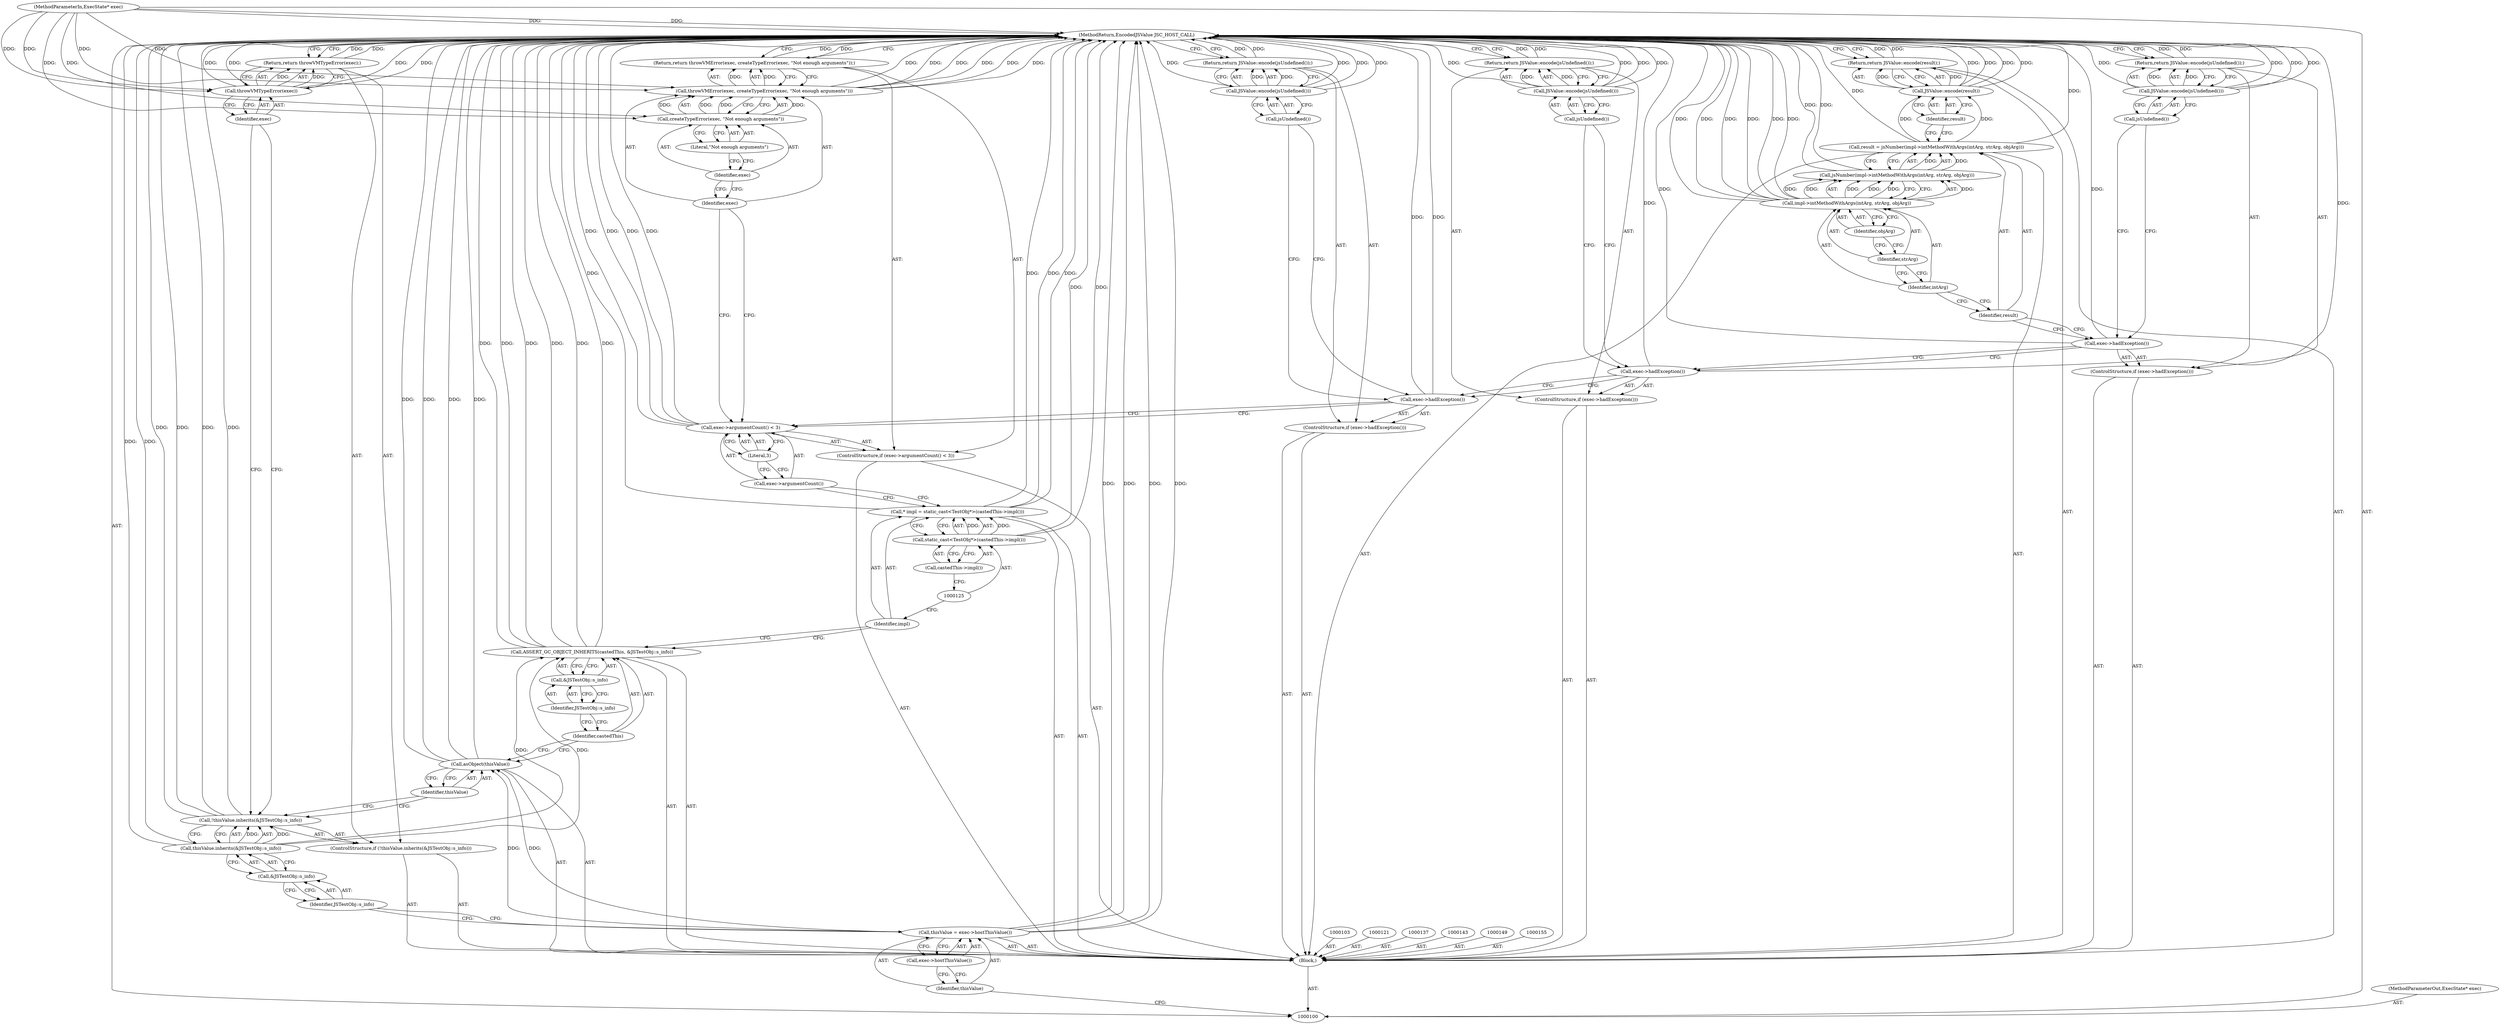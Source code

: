 digraph "1_Chrome_b944f670bb7a8a919daac497a4ea0536c954c201_31" {
"1000166" [label="(MethodReturn,EncodedJSValue JSC_HOST_CALL)"];
"1000101" [label="(MethodParameterIn,ExecState* exec)"];
"1000257" [label="(MethodParameterOut,ExecState* exec)"];
"1000132" [label="(Call,throwVMError(exec, createTypeError(exec, \"Not enough arguments\")))"];
"1000133" [label="(Identifier,exec)"];
"1000134" [label="(Call,createTypeError(exec, \"Not enough arguments\"))"];
"1000135" [label="(Identifier,exec)"];
"1000136" [label="(Literal,\"Not enough arguments\")"];
"1000131" [label="(Return,return throwVMError(exec, createTypeError(exec, \"Not enough arguments\"));)"];
"1000138" [label="(ControlStructure,if (exec->hadException()))"];
"1000139" [label="(Call,exec->hadException())"];
"1000141" [label="(Call,JSValue::encode(jsUndefined()))"];
"1000142" [label="(Call,jsUndefined())"];
"1000140" [label="(Return,return JSValue::encode(jsUndefined());)"];
"1000144" [label="(ControlStructure,if (exec->hadException()))"];
"1000145" [label="(Call,exec->hadException())"];
"1000147" [label="(Call,JSValue::encode(jsUndefined()))"];
"1000148" [label="(Call,jsUndefined())"];
"1000146" [label="(Return,return JSValue::encode(jsUndefined());)"];
"1000150" [label="(ControlStructure,if (exec->hadException()))"];
"1000151" [label="(Call,exec->hadException())"];
"1000153" [label="(Call,JSValue::encode(jsUndefined()))"];
"1000154" [label="(Call,jsUndefined())"];
"1000152" [label="(Return,return JSValue::encode(jsUndefined());)"];
"1000102" [label="(Block,)"];
"1000156" [label="(Call,result = jsNumber(impl->intMethodWithArgs(intArg, strArg, objArg)))"];
"1000157" [label="(Identifier,result)"];
"1000158" [label="(Call,jsNumber(impl->intMethodWithArgs(intArg, strArg, objArg)))"];
"1000159" [label="(Call,impl->intMethodWithArgs(intArg, strArg, objArg))"];
"1000160" [label="(Identifier,intArg)"];
"1000161" [label="(Identifier,strArg)"];
"1000162" [label="(Identifier,objArg)"];
"1000164" [label="(Call,JSValue::encode(result))"];
"1000165" [label="(Identifier,result)"];
"1000163" [label="(Return,return JSValue::encode(result);)"];
"1000104" [label="(Call,thisValue = exec->hostThisValue())"];
"1000105" [label="(Identifier,thisValue)"];
"1000106" [label="(Call,exec->hostThisValue())"];
"1000110" [label="(Call,&JSTestObj::s_info)"];
"1000111" [label="(Identifier,JSTestObj::s_info)"];
"1000107" [label="(ControlStructure,if (!thisValue.inherits(&JSTestObj::s_info)))"];
"1000108" [label="(Call,!thisValue.inherits(&JSTestObj::s_info))"];
"1000109" [label="(Call,thisValue.inherits(&JSTestObj::s_info))"];
"1000113" [label="(Call,throwVMTypeError(exec))"];
"1000114" [label="(Identifier,exec)"];
"1000112" [label="(Return,return throwVMTypeError(exec);)"];
"1000115" [label="(Call,asObject(thisValue))"];
"1000116" [label="(Identifier,thisValue)"];
"1000118" [label="(Identifier,castedThis)"];
"1000119" [label="(Call,&JSTestObj::s_info)"];
"1000120" [label="(Identifier,JSTestObj::s_info)"];
"1000117" [label="(Call,ASSERT_GC_OBJECT_INHERITS(castedThis, &JSTestObj::s_info))"];
"1000122" [label="(Call,* impl = static_cast<TestObj*>(castedThis->impl()))"];
"1000123" [label="(Identifier,impl)"];
"1000124" [label="(Call,static_cast<TestObj*>(castedThis->impl()))"];
"1000126" [label="(Call,castedThis->impl())"];
"1000130" [label="(Literal,3)"];
"1000127" [label="(ControlStructure,if (exec->argumentCount() < 3))"];
"1000128" [label="(Call,exec->argumentCount() < 3)"];
"1000129" [label="(Call,exec->argumentCount())"];
"1000166" -> "1000100"  [label="AST: "];
"1000166" -> "1000112"  [label="CFG: "];
"1000166" -> "1000131"  [label="CFG: "];
"1000166" -> "1000140"  [label="CFG: "];
"1000166" -> "1000146"  [label="CFG: "];
"1000166" -> "1000152"  [label="CFG: "];
"1000166" -> "1000163"  [label="CFG: "];
"1000152" -> "1000166"  [label="DDG: "];
"1000146" -> "1000166"  [label="DDG: "];
"1000131" -> "1000166"  [label="DDG: "];
"1000112" -> "1000166"  [label="DDG: "];
"1000140" -> "1000166"  [label="DDG: "];
"1000141" -> "1000166"  [label="DDG: "];
"1000141" -> "1000166"  [label="DDG: "];
"1000108" -> "1000166"  [label="DDG: "];
"1000108" -> "1000166"  [label="DDG: "];
"1000151" -> "1000166"  [label="DDG: "];
"1000104" -> "1000166"  [label="DDG: "];
"1000104" -> "1000166"  [label="DDG: "];
"1000115" -> "1000166"  [label="DDG: "];
"1000115" -> "1000166"  [label="DDG: "];
"1000147" -> "1000166"  [label="DDG: "];
"1000147" -> "1000166"  [label="DDG: "];
"1000153" -> "1000166"  [label="DDG: "];
"1000153" -> "1000166"  [label="DDG: "];
"1000117" -> "1000166"  [label="DDG: "];
"1000117" -> "1000166"  [label="DDG: "];
"1000117" -> "1000166"  [label="DDG: "];
"1000132" -> "1000166"  [label="DDG: "];
"1000132" -> "1000166"  [label="DDG: "];
"1000132" -> "1000166"  [label="DDG: "];
"1000159" -> "1000166"  [label="DDG: "];
"1000159" -> "1000166"  [label="DDG: "];
"1000159" -> "1000166"  [label="DDG: "];
"1000158" -> "1000166"  [label="DDG: "];
"1000164" -> "1000166"  [label="DDG: "];
"1000164" -> "1000166"  [label="DDG: "];
"1000124" -> "1000166"  [label="DDG: "];
"1000113" -> "1000166"  [label="DDG: "];
"1000113" -> "1000166"  [label="DDG: "];
"1000122" -> "1000166"  [label="DDG: "];
"1000122" -> "1000166"  [label="DDG: "];
"1000139" -> "1000166"  [label="DDG: "];
"1000128" -> "1000166"  [label="DDG: "];
"1000128" -> "1000166"  [label="DDG: "];
"1000156" -> "1000166"  [label="DDG: "];
"1000101" -> "1000166"  [label="DDG: "];
"1000109" -> "1000166"  [label="DDG: "];
"1000145" -> "1000166"  [label="DDG: "];
"1000163" -> "1000166"  [label="DDG: "];
"1000101" -> "1000100"  [label="AST: "];
"1000101" -> "1000166"  [label="DDG: "];
"1000101" -> "1000113"  [label="DDG: "];
"1000101" -> "1000132"  [label="DDG: "];
"1000101" -> "1000134"  [label="DDG: "];
"1000257" -> "1000100"  [label="AST: "];
"1000132" -> "1000131"  [label="AST: "];
"1000132" -> "1000134"  [label="CFG: "];
"1000133" -> "1000132"  [label="AST: "];
"1000134" -> "1000132"  [label="AST: "];
"1000131" -> "1000132"  [label="CFG: "];
"1000132" -> "1000166"  [label="DDG: "];
"1000132" -> "1000166"  [label="DDG: "];
"1000132" -> "1000166"  [label="DDG: "];
"1000132" -> "1000131"  [label="DDG: "];
"1000134" -> "1000132"  [label="DDG: "];
"1000134" -> "1000132"  [label="DDG: "];
"1000101" -> "1000132"  [label="DDG: "];
"1000133" -> "1000132"  [label="AST: "];
"1000133" -> "1000128"  [label="CFG: "];
"1000135" -> "1000133"  [label="CFG: "];
"1000134" -> "1000132"  [label="AST: "];
"1000134" -> "1000136"  [label="CFG: "];
"1000135" -> "1000134"  [label="AST: "];
"1000136" -> "1000134"  [label="AST: "];
"1000132" -> "1000134"  [label="CFG: "];
"1000134" -> "1000132"  [label="DDG: "];
"1000134" -> "1000132"  [label="DDG: "];
"1000101" -> "1000134"  [label="DDG: "];
"1000135" -> "1000134"  [label="AST: "];
"1000135" -> "1000133"  [label="CFG: "];
"1000136" -> "1000135"  [label="CFG: "];
"1000136" -> "1000134"  [label="AST: "];
"1000136" -> "1000135"  [label="CFG: "];
"1000134" -> "1000136"  [label="CFG: "];
"1000131" -> "1000127"  [label="AST: "];
"1000131" -> "1000132"  [label="CFG: "];
"1000132" -> "1000131"  [label="AST: "];
"1000166" -> "1000131"  [label="CFG: "];
"1000131" -> "1000166"  [label="DDG: "];
"1000132" -> "1000131"  [label="DDG: "];
"1000138" -> "1000102"  [label="AST: "];
"1000139" -> "1000138"  [label="AST: "];
"1000140" -> "1000138"  [label="AST: "];
"1000139" -> "1000138"  [label="AST: "];
"1000139" -> "1000128"  [label="CFG: "];
"1000142" -> "1000139"  [label="CFG: "];
"1000145" -> "1000139"  [label="CFG: "];
"1000139" -> "1000166"  [label="DDG: "];
"1000141" -> "1000140"  [label="AST: "];
"1000141" -> "1000142"  [label="CFG: "];
"1000142" -> "1000141"  [label="AST: "];
"1000140" -> "1000141"  [label="CFG: "];
"1000141" -> "1000166"  [label="DDG: "];
"1000141" -> "1000166"  [label="DDG: "];
"1000141" -> "1000140"  [label="DDG: "];
"1000142" -> "1000141"  [label="AST: "];
"1000142" -> "1000139"  [label="CFG: "];
"1000141" -> "1000142"  [label="CFG: "];
"1000140" -> "1000138"  [label="AST: "];
"1000140" -> "1000141"  [label="CFG: "];
"1000141" -> "1000140"  [label="AST: "];
"1000166" -> "1000140"  [label="CFG: "];
"1000140" -> "1000166"  [label="DDG: "];
"1000141" -> "1000140"  [label="DDG: "];
"1000144" -> "1000102"  [label="AST: "];
"1000145" -> "1000144"  [label="AST: "];
"1000146" -> "1000144"  [label="AST: "];
"1000145" -> "1000144"  [label="AST: "];
"1000145" -> "1000139"  [label="CFG: "];
"1000148" -> "1000145"  [label="CFG: "];
"1000151" -> "1000145"  [label="CFG: "];
"1000145" -> "1000166"  [label="DDG: "];
"1000147" -> "1000146"  [label="AST: "];
"1000147" -> "1000148"  [label="CFG: "];
"1000148" -> "1000147"  [label="AST: "];
"1000146" -> "1000147"  [label="CFG: "];
"1000147" -> "1000166"  [label="DDG: "];
"1000147" -> "1000166"  [label="DDG: "];
"1000147" -> "1000146"  [label="DDG: "];
"1000148" -> "1000147"  [label="AST: "];
"1000148" -> "1000145"  [label="CFG: "];
"1000147" -> "1000148"  [label="CFG: "];
"1000146" -> "1000144"  [label="AST: "];
"1000146" -> "1000147"  [label="CFG: "];
"1000147" -> "1000146"  [label="AST: "];
"1000166" -> "1000146"  [label="CFG: "];
"1000146" -> "1000166"  [label="DDG: "];
"1000147" -> "1000146"  [label="DDG: "];
"1000150" -> "1000102"  [label="AST: "];
"1000151" -> "1000150"  [label="AST: "];
"1000152" -> "1000150"  [label="AST: "];
"1000151" -> "1000150"  [label="AST: "];
"1000151" -> "1000145"  [label="CFG: "];
"1000154" -> "1000151"  [label="CFG: "];
"1000157" -> "1000151"  [label="CFG: "];
"1000151" -> "1000166"  [label="DDG: "];
"1000153" -> "1000152"  [label="AST: "];
"1000153" -> "1000154"  [label="CFG: "];
"1000154" -> "1000153"  [label="AST: "];
"1000152" -> "1000153"  [label="CFG: "];
"1000153" -> "1000166"  [label="DDG: "];
"1000153" -> "1000166"  [label="DDG: "];
"1000153" -> "1000152"  [label="DDG: "];
"1000154" -> "1000153"  [label="AST: "];
"1000154" -> "1000151"  [label="CFG: "];
"1000153" -> "1000154"  [label="CFG: "];
"1000152" -> "1000150"  [label="AST: "];
"1000152" -> "1000153"  [label="CFG: "];
"1000153" -> "1000152"  [label="AST: "];
"1000166" -> "1000152"  [label="CFG: "];
"1000152" -> "1000166"  [label="DDG: "];
"1000153" -> "1000152"  [label="DDG: "];
"1000102" -> "1000100"  [label="AST: "];
"1000103" -> "1000102"  [label="AST: "];
"1000104" -> "1000102"  [label="AST: "];
"1000107" -> "1000102"  [label="AST: "];
"1000115" -> "1000102"  [label="AST: "];
"1000117" -> "1000102"  [label="AST: "];
"1000121" -> "1000102"  [label="AST: "];
"1000122" -> "1000102"  [label="AST: "];
"1000127" -> "1000102"  [label="AST: "];
"1000137" -> "1000102"  [label="AST: "];
"1000138" -> "1000102"  [label="AST: "];
"1000143" -> "1000102"  [label="AST: "];
"1000144" -> "1000102"  [label="AST: "];
"1000149" -> "1000102"  [label="AST: "];
"1000150" -> "1000102"  [label="AST: "];
"1000155" -> "1000102"  [label="AST: "];
"1000156" -> "1000102"  [label="AST: "];
"1000163" -> "1000102"  [label="AST: "];
"1000156" -> "1000102"  [label="AST: "];
"1000156" -> "1000158"  [label="CFG: "];
"1000157" -> "1000156"  [label="AST: "];
"1000158" -> "1000156"  [label="AST: "];
"1000165" -> "1000156"  [label="CFG: "];
"1000156" -> "1000166"  [label="DDG: "];
"1000158" -> "1000156"  [label="DDG: "];
"1000156" -> "1000164"  [label="DDG: "];
"1000157" -> "1000156"  [label="AST: "];
"1000157" -> "1000151"  [label="CFG: "];
"1000160" -> "1000157"  [label="CFG: "];
"1000158" -> "1000156"  [label="AST: "];
"1000158" -> "1000159"  [label="CFG: "];
"1000159" -> "1000158"  [label="AST: "];
"1000156" -> "1000158"  [label="CFG: "];
"1000158" -> "1000166"  [label="DDG: "];
"1000158" -> "1000156"  [label="DDG: "];
"1000159" -> "1000158"  [label="DDG: "];
"1000159" -> "1000158"  [label="DDG: "];
"1000159" -> "1000158"  [label="DDG: "];
"1000159" -> "1000158"  [label="AST: "];
"1000159" -> "1000162"  [label="CFG: "];
"1000160" -> "1000159"  [label="AST: "];
"1000161" -> "1000159"  [label="AST: "];
"1000162" -> "1000159"  [label="AST: "];
"1000158" -> "1000159"  [label="CFG: "];
"1000159" -> "1000166"  [label="DDG: "];
"1000159" -> "1000166"  [label="DDG: "];
"1000159" -> "1000166"  [label="DDG: "];
"1000159" -> "1000158"  [label="DDG: "];
"1000159" -> "1000158"  [label="DDG: "];
"1000159" -> "1000158"  [label="DDG: "];
"1000160" -> "1000159"  [label="AST: "];
"1000160" -> "1000157"  [label="CFG: "];
"1000161" -> "1000160"  [label="CFG: "];
"1000161" -> "1000159"  [label="AST: "];
"1000161" -> "1000160"  [label="CFG: "];
"1000162" -> "1000161"  [label="CFG: "];
"1000162" -> "1000159"  [label="AST: "];
"1000162" -> "1000161"  [label="CFG: "];
"1000159" -> "1000162"  [label="CFG: "];
"1000164" -> "1000163"  [label="AST: "];
"1000164" -> "1000165"  [label="CFG: "];
"1000165" -> "1000164"  [label="AST: "];
"1000163" -> "1000164"  [label="CFG: "];
"1000164" -> "1000166"  [label="DDG: "];
"1000164" -> "1000166"  [label="DDG: "];
"1000164" -> "1000163"  [label="DDG: "];
"1000156" -> "1000164"  [label="DDG: "];
"1000165" -> "1000164"  [label="AST: "];
"1000165" -> "1000156"  [label="CFG: "];
"1000164" -> "1000165"  [label="CFG: "];
"1000163" -> "1000102"  [label="AST: "];
"1000163" -> "1000164"  [label="CFG: "];
"1000164" -> "1000163"  [label="AST: "];
"1000166" -> "1000163"  [label="CFG: "];
"1000163" -> "1000166"  [label="DDG: "];
"1000164" -> "1000163"  [label="DDG: "];
"1000104" -> "1000102"  [label="AST: "];
"1000104" -> "1000106"  [label="CFG: "];
"1000105" -> "1000104"  [label="AST: "];
"1000106" -> "1000104"  [label="AST: "];
"1000111" -> "1000104"  [label="CFG: "];
"1000104" -> "1000166"  [label="DDG: "];
"1000104" -> "1000166"  [label="DDG: "];
"1000104" -> "1000115"  [label="DDG: "];
"1000105" -> "1000104"  [label="AST: "];
"1000105" -> "1000100"  [label="CFG: "];
"1000106" -> "1000105"  [label="CFG: "];
"1000106" -> "1000104"  [label="AST: "];
"1000106" -> "1000105"  [label="CFG: "];
"1000104" -> "1000106"  [label="CFG: "];
"1000110" -> "1000109"  [label="AST: "];
"1000110" -> "1000111"  [label="CFG: "];
"1000111" -> "1000110"  [label="AST: "];
"1000109" -> "1000110"  [label="CFG: "];
"1000111" -> "1000110"  [label="AST: "];
"1000111" -> "1000104"  [label="CFG: "];
"1000110" -> "1000111"  [label="CFG: "];
"1000107" -> "1000102"  [label="AST: "];
"1000108" -> "1000107"  [label="AST: "];
"1000112" -> "1000107"  [label="AST: "];
"1000108" -> "1000107"  [label="AST: "];
"1000108" -> "1000109"  [label="CFG: "];
"1000109" -> "1000108"  [label="AST: "];
"1000114" -> "1000108"  [label="CFG: "];
"1000116" -> "1000108"  [label="CFG: "];
"1000108" -> "1000166"  [label="DDG: "];
"1000108" -> "1000166"  [label="DDG: "];
"1000109" -> "1000108"  [label="DDG: "];
"1000109" -> "1000108"  [label="AST: "];
"1000109" -> "1000110"  [label="CFG: "];
"1000110" -> "1000109"  [label="AST: "];
"1000108" -> "1000109"  [label="CFG: "];
"1000109" -> "1000166"  [label="DDG: "];
"1000109" -> "1000108"  [label="DDG: "];
"1000109" -> "1000117"  [label="DDG: "];
"1000113" -> "1000112"  [label="AST: "];
"1000113" -> "1000114"  [label="CFG: "];
"1000114" -> "1000113"  [label="AST: "];
"1000112" -> "1000113"  [label="CFG: "];
"1000113" -> "1000166"  [label="DDG: "];
"1000113" -> "1000166"  [label="DDG: "];
"1000113" -> "1000112"  [label="DDG: "];
"1000101" -> "1000113"  [label="DDG: "];
"1000114" -> "1000113"  [label="AST: "];
"1000114" -> "1000108"  [label="CFG: "];
"1000113" -> "1000114"  [label="CFG: "];
"1000112" -> "1000107"  [label="AST: "];
"1000112" -> "1000113"  [label="CFG: "];
"1000113" -> "1000112"  [label="AST: "];
"1000166" -> "1000112"  [label="CFG: "];
"1000112" -> "1000166"  [label="DDG: "];
"1000113" -> "1000112"  [label="DDG: "];
"1000115" -> "1000102"  [label="AST: "];
"1000115" -> "1000116"  [label="CFG: "];
"1000116" -> "1000115"  [label="AST: "];
"1000118" -> "1000115"  [label="CFG: "];
"1000115" -> "1000166"  [label="DDG: "];
"1000115" -> "1000166"  [label="DDG: "];
"1000104" -> "1000115"  [label="DDG: "];
"1000116" -> "1000115"  [label="AST: "];
"1000116" -> "1000108"  [label="CFG: "];
"1000115" -> "1000116"  [label="CFG: "];
"1000118" -> "1000117"  [label="AST: "];
"1000118" -> "1000115"  [label="CFG: "];
"1000120" -> "1000118"  [label="CFG: "];
"1000119" -> "1000117"  [label="AST: "];
"1000119" -> "1000120"  [label="CFG: "];
"1000120" -> "1000119"  [label="AST: "];
"1000117" -> "1000119"  [label="CFG: "];
"1000120" -> "1000119"  [label="AST: "];
"1000120" -> "1000118"  [label="CFG: "];
"1000119" -> "1000120"  [label="CFG: "];
"1000117" -> "1000102"  [label="AST: "];
"1000117" -> "1000119"  [label="CFG: "];
"1000118" -> "1000117"  [label="AST: "];
"1000119" -> "1000117"  [label="AST: "];
"1000123" -> "1000117"  [label="CFG: "];
"1000117" -> "1000166"  [label="DDG: "];
"1000117" -> "1000166"  [label="DDG: "];
"1000117" -> "1000166"  [label="DDG: "];
"1000109" -> "1000117"  [label="DDG: "];
"1000122" -> "1000102"  [label="AST: "];
"1000122" -> "1000124"  [label="CFG: "];
"1000123" -> "1000122"  [label="AST: "];
"1000124" -> "1000122"  [label="AST: "];
"1000129" -> "1000122"  [label="CFG: "];
"1000122" -> "1000166"  [label="DDG: "];
"1000122" -> "1000166"  [label="DDG: "];
"1000124" -> "1000122"  [label="DDG: "];
"1000123" -> "1000122"  [label="AST: "];
"1000123" -> "1000117"  [label="CFG: "];
"1000125" -> "1000123"  [label="CFG: "];
"1000124" -> "1000122"  [label="AST: "];
"1000124" -> "1000126"  [label="CFG: "];
"1000125" -> "1000124"  [label="AST: "];
"1000126" -> "1000124"  [label="AST: "];
"1000122" -> "1000124"  [label="CFG: "];
"1000124" -> "1000166"  [label="DDG: "];
"1000124" -> "1000122"  [label="DDG: "];
"1000126" -> "1000124"  [label="AST: "];
"1000126" -> "1000125"  [label="CFG: "];
"1000124" -> "1000126"  [label="CFG: "];
"1000130" -> "1000128"  [label="AST: "];
"1000130" -> "1000129"  [label="CFG: "];
"1000128" -> "1000130"  [label="CFG: "];
"1000127" -> "1000102"  [label="AST: "];
"1000128" -> "1000127"  [label="AST: "];
"1000131" -> "1000127"  [label="AST: "];
"1000128" -> "1000127"  [label="AST: "];
"1000128" -> "1000130"  [label="CFG: "];
"1000129" -> "1000128"  [label="AST: "];
"1000130" -> "1000128"  [label="AST: "];
"1000133" -> "1000128"  [label="CFG: "];
"1000139" -> "1000128"  [label="CFG: "];
"1000128" -> "1000166"  [label="DDG: "];
"1000128" -> "1000166"  [label="DDG: "];
"1000129" -> "1000128"  [label="AST: "];
"1000129" -> "1000122"  [label="CFG: "];
"1000130" -> "1000129"  [label="CFG: "];
}
